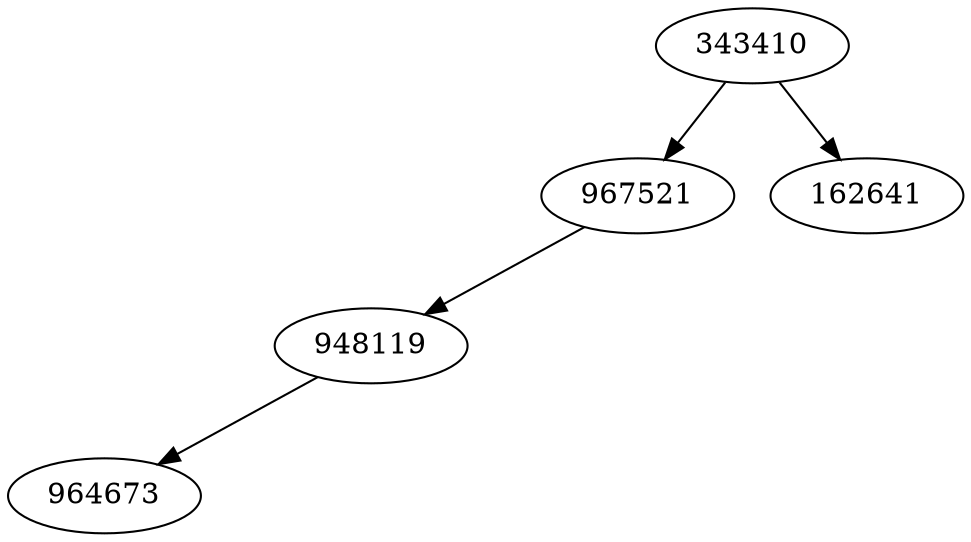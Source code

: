 digraph BSTree{
	343410 -> 967521;
	967521 -> 948119;
	967521 -> null967521[weight=100, style=invis];null967521[style=invis];
	948119 -> 964673;
	948119 -> null948119[weight=100, style=invis];null948119[style=invis];
	343410 -> 162641;
}
